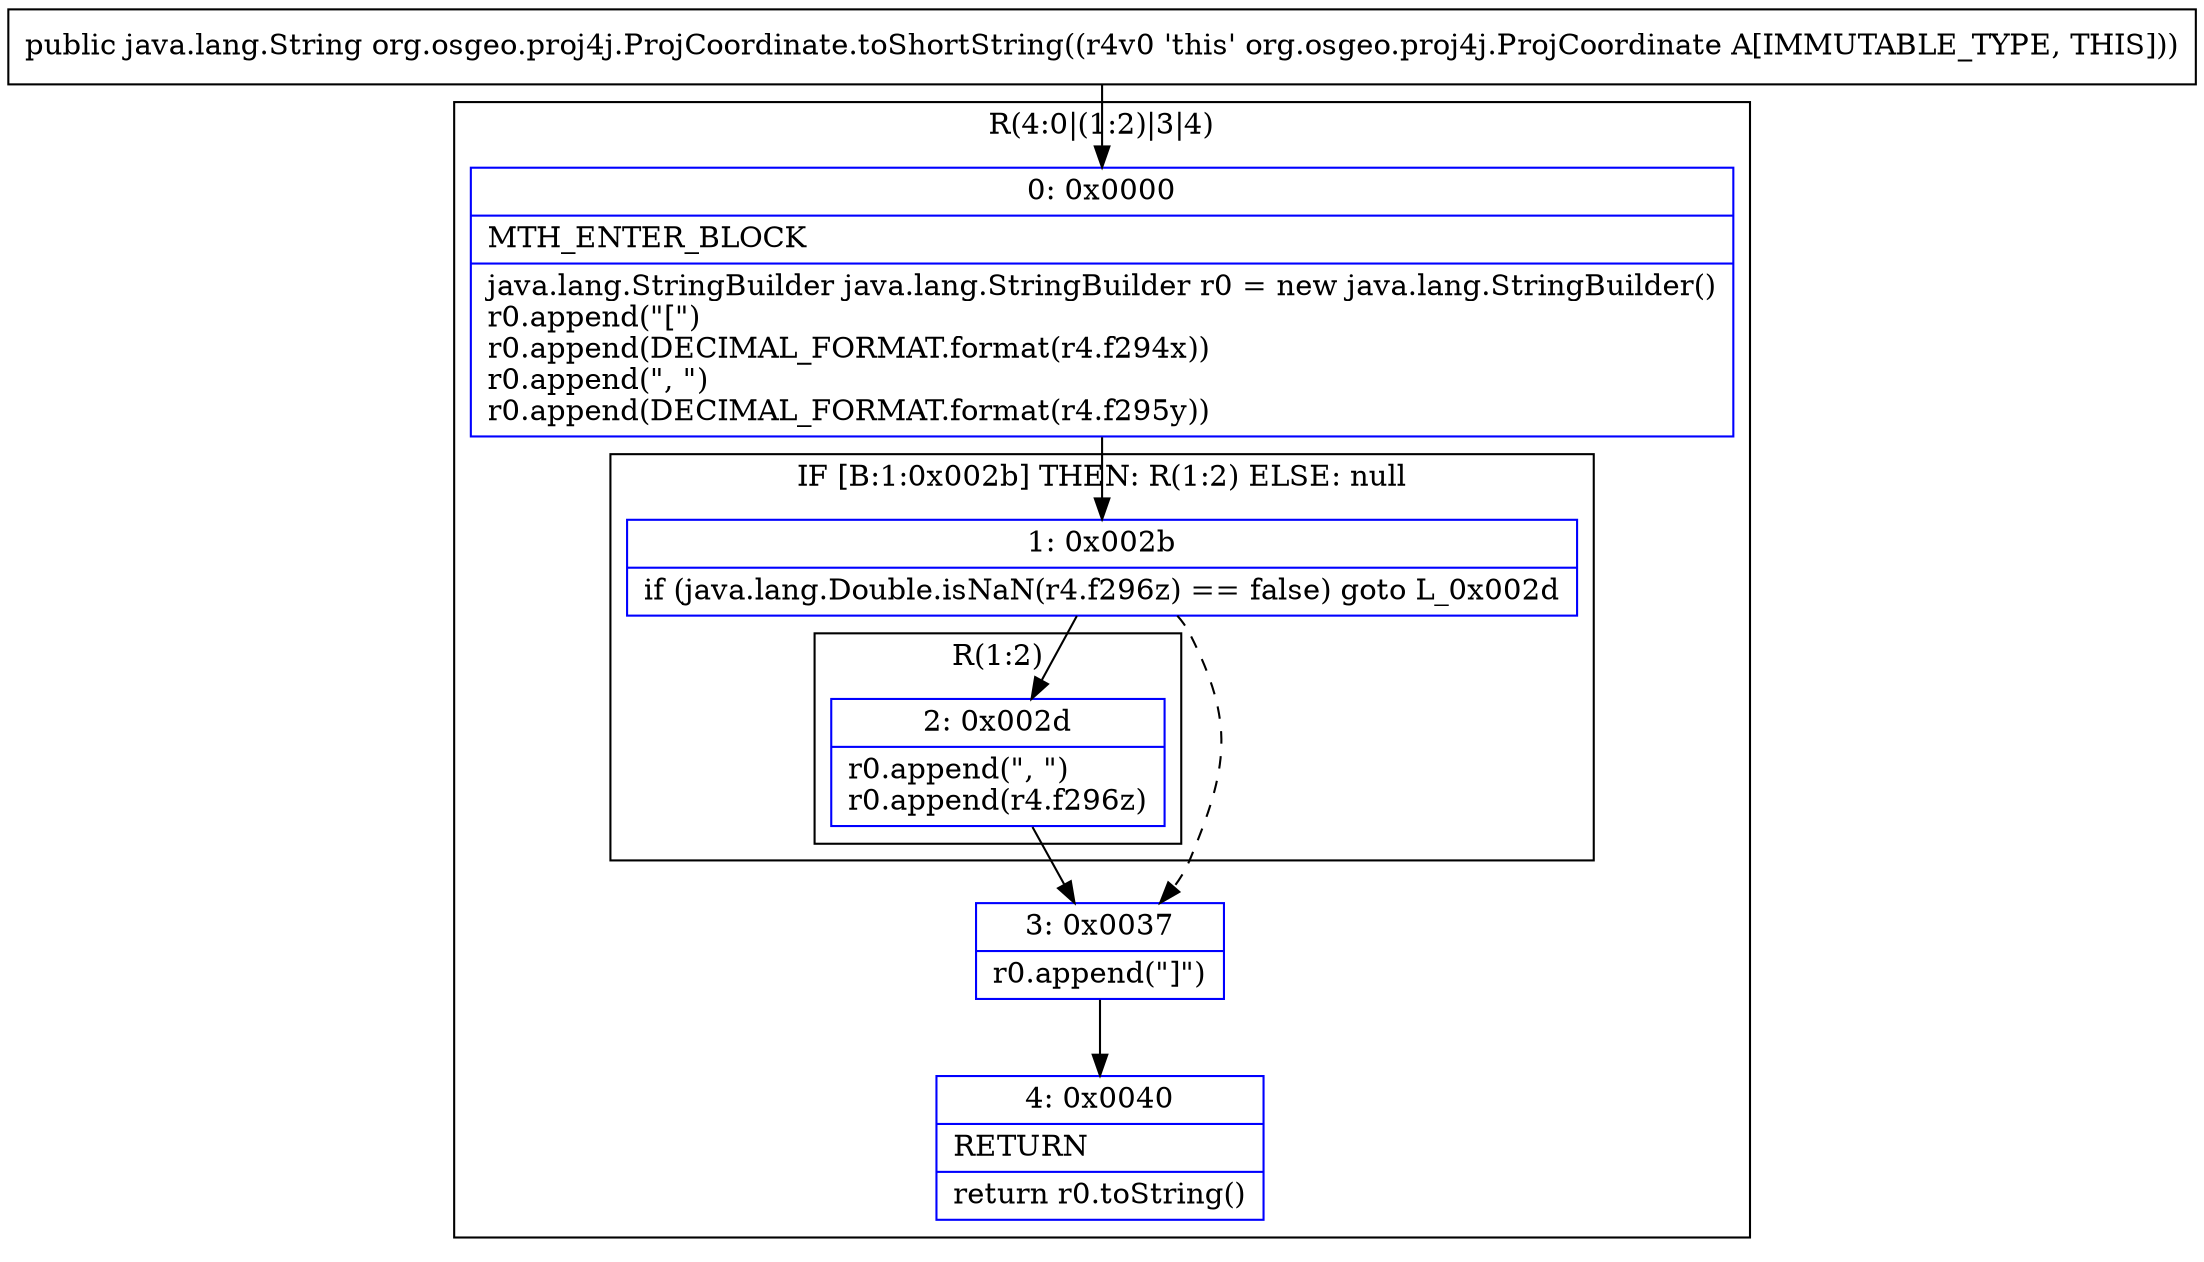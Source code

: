 digraph "CFG fororg.osgeo.proj4j.ProjCoordinate.toShortString()Ljava\/lang\/String;" {
subgraph cluster_Region_2128349646 {
label = "R(4:0|(1:2)|3|4)";
node [shape=record,color=blue];
Node_0 [shape=record,label="{0\:\ 0x0000|MTH_ENTER_BLOCK\l|java.lang.StringBuilder java.lang.StringBuilder r0 = new java.lang.StringBuilder()\lr0.append(\"[\")\lr0.append(DECIMAL_FORMAT.format(r4.f294x))\lr0.append(\", \")\lr0.append(DECIMAL_FORMAT.format(r4.f295y))\l}"];
subgraph cluster_IfRegion_862466340 {
label = "IF [B:1:0x002b] THEN: R(1:2) ELSE: null";
node [shape=record,color=blue];
Node_1 [shape=record,label="{1\:\ 0x002b|if (java.lang.Double.isNaN(r4.f296z) == false) goto L_0x002d\l}"];
subgraph cluster_Region_614996165 {
label = "R(1:2)";
node [shape=record,color=blue];
Node_2 [shape=record,label="{2\:\ 0x002d|r0.append(\", \")\lr0.append(r4.f296z)\l}"];
}
}
Node_3 [shape=record,label="{3\:\ 0x0037|r0.append(\"]\")\l}"];
Node_4 [shape=record,label="{4\:\ 0x0040|RETURN\l|return r0.toString()\l}"];
}
MethodNode[shape=record,label="{public java.lang.String org.osgeo.proj4j.ProjCoordinate.toShortString((r4v0 'this' org.osgeo.proj4j.ProjCoordinate A[IMMUTABLE_TYPE, THIS])) }"];
MethodNode -> Node_0;
Node_0 -> Node_1;
Node_1 -> Node_2;
Node_1 -> Node_3[style=dashed];
Node_2 -> Node_3;
Node_3 -> Node_4;
}


